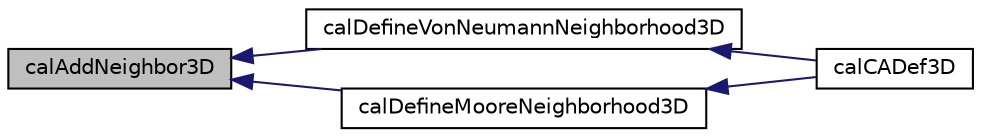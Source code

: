 digraph "calAddNeighbor3D"
{
  edge [fontname="Helvetica",fontsize="10",labelfontname="Helvetica",labelfontsize="10"];
  node [fontname="Helvetica",fontsize="10",shape=record];
  rankdir="LR";
  Node1 [label="calAddNeighbor3D",height=0.2,width=0.4,color="black", fillcolor="grey75", style="filled" fontcolor="black"];
  Node1 -> Node2 [dir="back",color="midnightblue",fontsize="10",style="solid",fontname="Helvetica"];
  Node2 [label="calDefineVonNeumannNeighborhood3D",height=0.2,width=0.4,color="black", fillcolor="white", style="filled",URL="$cal3_d_8c.html#ad217edc09361e4ce59f23d349968f6f1",tooltip="Builds the 3D pre-defined von Neumann neighborhood. "];
  Node2 -> Node3 [dir="back",color="midnightblue",fontsize="10",style="solid",fontname="Helvetica"];
  Node3 [label="calCADef3D",height=0.2,width=0.4,color="black", fillcolor="white", style="filled",URL="$cal3_d_8h.html#a29d402d4f3d669396cf25ac7ef46c2f1",tooltip="Creates an object of type CALModel3D, sets its records and returns it as a pointer; it defines the ce..."];
  Node1 -> Node4 [dir="back",color="midnightblue",fontsize="10",style="solid",fontname="Helvetica"];
  Node4 [label="calDefineMooreNeighborhood3D",height=0.2,width=0.4,color="black", fillcolor="white", style="filled",URL="$cal3_d_8c.html#ad92788e77b32ca8948e43527d5698a61",tooltip="Builds the 3D pre-defined Moore neighborhood. "];
  Node4 -> Node3 [dir="back",color="midnightblue",fontsize="10",style="solid",fontname="Helvetica"];
}
